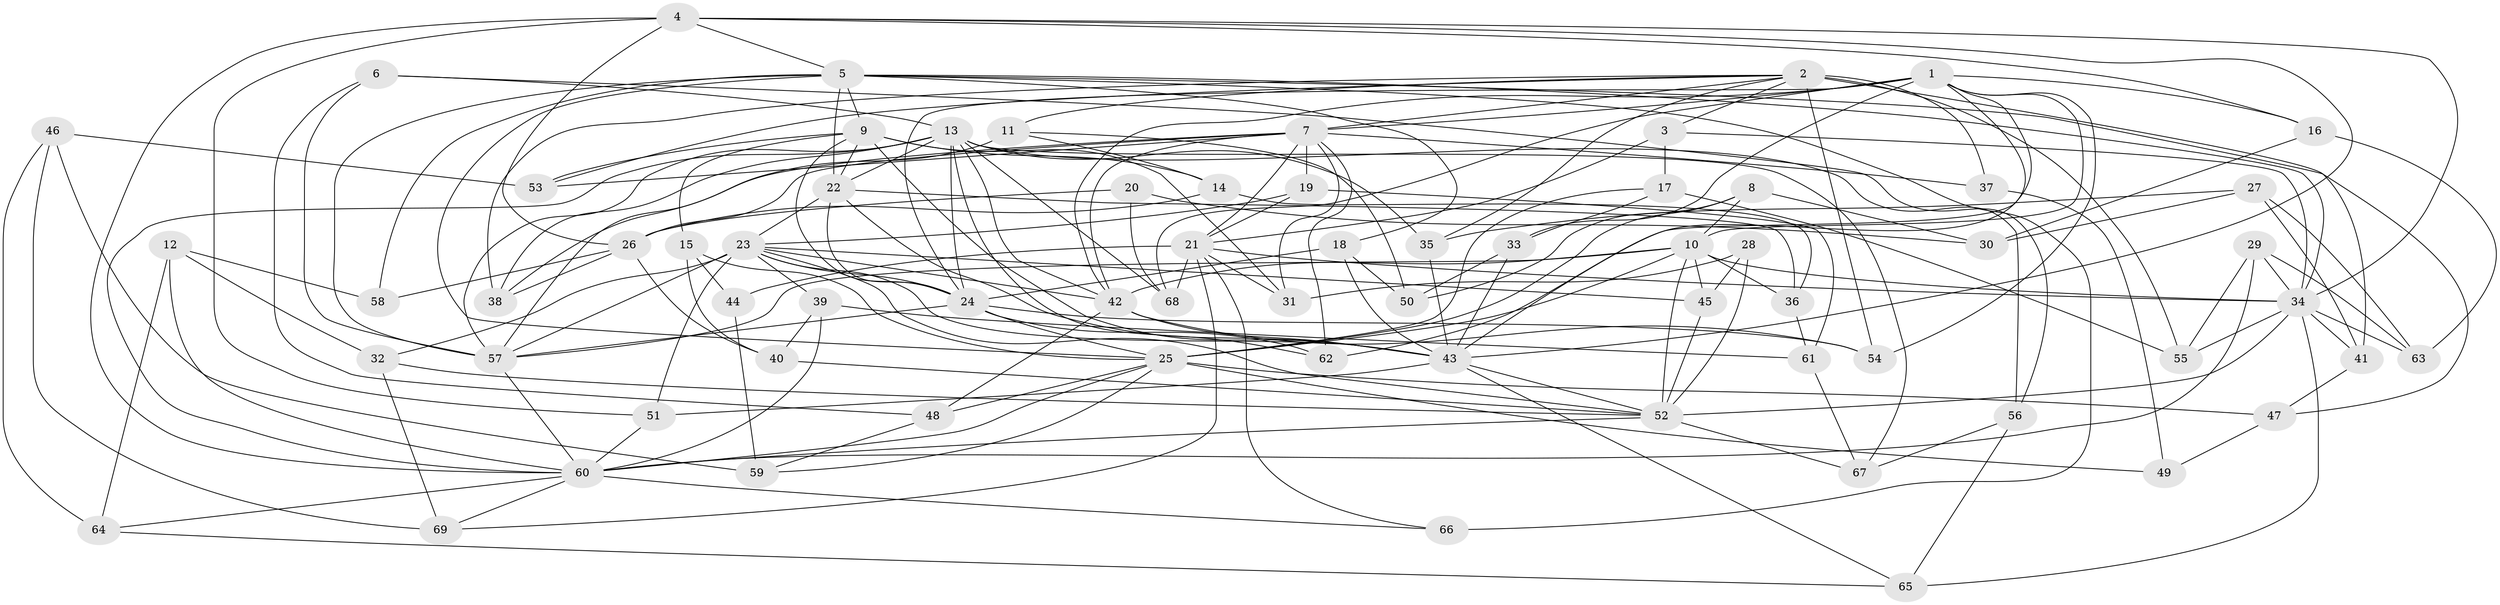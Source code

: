 // original degree distribution, {4: 1.0}
// Generated by graph-tools (version 1.1) at 2025/38/03/09/25 02:38:19]
// undirected, 69 vertices, 191 edges
graph export_dot {
graph [start="1"]
  node [color=gray90,style=filled];
  1;
  2;
  3;
  4;
  5;
  6;
  7;
  8;
  9;
  10;
  11;
  12;
  13;
  14;
  15;
  16;
  17;
  18;
  19;
  20;
  21;
  22;
  23;
  24;
  25;
  26;
  27;
  28;
  29;
  30;
  31;
  32;
  33;
  34;
  35;
  36;
  37;
  38;
  39;
  40;
  41;
  42;
  43;
  44;
  45;
  46;
  47;
  48;
  49;
  50;
  51;
  52;
  53;
  54;
  55;
  56;
  57;
  58;
  59;
  60;
  61;
  62;
  63;
  64;
  65;
  66;
  67;
  68;
  69;
  1 -- 7 [weight=1.0];
  1 -- 10 [weight=1.0];
  1 -- 16 [weight=1.0];
  1 -- 24 [weight=1.0];
  1 -- 33 [weight=1.0];
  1 -- 42 [weight=1.0];
  1 -- 43 [weight=1.0];
  1 -- 54 [weight=1.0];
  1 -- 62 [weight=1.0];
  1 -- 68 [weight=1.0];
  2 -- 3 [weight=1.0];
  2 -- 7 [weight=1.0];
  2 -- 11 [weight=1.0];
  2 -- 35 [weight=1.0];
  2 -- 37 [weight=2.0];
  2 -- 38 [weight=1.0];
  2 -- 41 [weight=2.0];
  2 -- 53 [weight=1.0];
  2 -- 54 [weight=1.0];
  2 -- 55 [weight=1.0];
  3 -- 17 [weight=1.0];
  3 -- 21 [weight=1.0];
  3 -- 34 [weight=1.0];
  4 -- 5 [weight=1.0];
  4 -- 16 [weight=1.0];
  4 -- 26 [weight=2.0];
  4 -- 34 [weight=1.0];
  4 -- 43 [weight=1.0];
  4 -- 51 [weight=1.0];
  4 -- 60 [weight=1.0];
  5 -- 9 [weight=1.0];
  5 -- 18 [weight=1.0];
  5 -- 22 [weight=2.0];
  5 -- 25 [weight=1.0];
  5 -- 34 [weight=1.0];
  5 -- 47 [weight=1.0];
  5 -- 57 [weight=1.0];
  5 -- 58 [weight=1.0];
  5 -- 66 [weight=2.0];
  6 -- 13 [weight=1.0];
  6 -- 48 [weight=1.0];
  6 -- 56 [weight=1.0];
  6 -- 57 [weight=1.0];
  7 -- 19 [weight=2.0];
  7 -- 21 [weight=1.0];
  7 -- 26 [weight=1.0];
  7 -- 31 [weight=1.0];
  7 -- 37 [weight=1.0];
  7 -- 38 [weight=1.0];
  7 -- 42 [weight=1.0];
  7 -- 53 [weight=1.0];
  7 -- 62 [weight=1.0];
  8 -- 10 [weight=1.0];
  8 -- 25 [weight=1.0];
  8 -- 30 [weight=1.0];
  8 -- 50 [weight=1.0];
  9 -- 14 [weight=1.0];
  9 -- 15 [weight=1.0];
  9 -- 22 [weight=1.0];
  9 -- 24 [weight=1.0];
  9 -- 31 [weight=1.0];
  9 -- 43 [weight=1.0];
  9 -- 53 [weight=1.0];
  10 -- 25 [weight=1.0];
  10 -- 34 [weight=1.0];
  10 -- 36 [weight=1.0];
  10 -- 42 [weight=1.0];
  10 -- 45 [weight=1.0];
  10 -- 52 [weight=2.0];
  10 -- 57 [weight=1.0];
  11 -- 14 [weight=1.0];
  11 -- 50 [weight=1.0];
  11 -- 57 [weight=1.0];
  12 -- 32 [weight=1.0];
  12 -- 58 [weight=1.0];
  12 -- 60 [weight=1.0];
  12 -- 64 [weight=1.0];
  13 -- 22 [weight=1.0];
  13 -- 24 [weight=1.0];
  13 -- 35 [weight=1.0];
  13 -- 38 [weight=1.0];
  13 -- 42 [weight=1.0];
  13 -- 56 [weight=1.0];
  13 -- 57 [weight=1.0];
  13 -- 60 [weight=1.0];
  13 -- 62 [weight=1.0];
  13 -- 67 [weight=1.0];
  13 -- 68 [weight=1.0];
  14 -- 26 [weight=1.0];
  14 -- 36 [weight=1.0];
  15 -- 25 [weight=1.0];
  15 -- 40 [weight=1.0];
  15 -- 44 [weight=1.0];
  16 -- 30 [weight=1.0];
  16 -- 63 [weight=1.0];
  17 -- 25 [weight=1.0];
  17 -- 33 [weight=1.0];
  17 -- 55 [weight=1.0];
  18 -- 24 [weight=1.0];
  18 -- 43 [weight=1.0];
  18 -- 50 [weight=1.0];
  19 -- 21 [weight=1.0];
  19 -- 23 [weight=2.0];
  19 -- 61 [weight=1.0];
  20 -- 26 [weight=2.0];
  20 -- 30 [weight=1.0];
  20 -- 68 [weight=1.0];
  21 -- 31 [weight=1.0];
  21 -- 34 [weight=1.0];
  21 -- 44 [weight=2.0];
  21 -- 66 [weight=1.0];
  21 -- 68 [weight=1.0];
  21 -- 69 [weight=1.0];
  22 -- 23 [weight=1.0];
  22 -- 24 [weight=1.0];
  22 -- 36 [weight=1.0];
  22 -- 43 [weight=1.0];
  23 -- 24 [weight=1.0];
  23 -- 32 [weight=1.0];
  23 -- 39 [weight=1.0];
  23 -- 42 [weight=1.0];
  23 -- 43 [weight=1.0];
  23 -- 45 [weight=1.0];
  23 -- 51 [weight=1.0];
  23 -- 52 [weight=1.0];
  23 -- 57 [weight=1.0];
  24 -- 25 [weight=1.0];
  24 -- 54 [weight=1.0];
  24 -- 57 [weight=1.0];
  24 -- 62 [weight=1.0];
  25 -- 47 [weight=1.0];
  25 -- 48 [weight=1.0];
  25 -- 49 [weight=2.0];
  25 -- 59 [weight=1.0];
  25 -- 60 [weight=1.0];
  26 -- 38 [weight=1.0];
  26 -- 40 [weight=1.0];
  26 -- 58 [weight=2.0];
  27 -- 30 [weight=1.0];
  27 -- 35 [weight=1.0];
  27 -- 41 [weight=1.0];
  27 -- 63 [weight=1.0];
  28 -- 31 [weight=1.0];
  28 -- 45 [weight=1.0];
  28 -- 52 [weight=2.0];
  29 -- 34 [weight=1.0];
  29 -- 55 [weight=1.0];
  29 -- 60 [weight=1.0];
  29 -- 63 [weight=1.0];
  32 -- 52 [weight=1.0];
  32 -- 69 [weight=1.0];
  33 -- 43 [weight=1.0];
  33 -- 50 [weight=1.0];
  34 -- 41 [weight=2.0];
  34 -- 52 [weight=1.0];
  34 -- 55 [weight=1.0];
  34 -- 63 [weight=1.0];
  34 -- 65 [weight=1.0];
  35 -- 43 [weight=1.0];
  36 -- 61 [weight=1.0];
  37 -- 49 [weight=1.0];
  39 -- 40 [weight=1.0];
  39 -- 60 [weight=1.0];
  39 -- 61 [weight=1.0];
  40 -- 52 [weight=1.0];
  41 -- 47 [weight=1.0];
  42 -- 43 [weight=1.0];
  42 -- 48 [weight=1.0];
  42 -- 54 [weight=1.0];
  43 -- 51 [weight=1.0];
  43 -- 52 [weight=1.0];
  43 -- 65 [weight=1.0];
  44 -- 59 [weight=1.0];
  45 -- 52 [weight=1.0];
  46 -- 53 [weight=1.0];
  46 -- 59 [weight=1.0];
  46 -- 64 [weight=1.0];
  46 -- 69 [weight=1.0];
  47 -- 49 [weight=1.0];
  48 -- 59 [weight=1.0];
  51 -- 60 [weight=1.0];
  52 -- 60 [weight=1.0];
  52 -- 67 [weight=1.0];
  56 -- 65 [weight=1.0];
  56 -- 67 [weight=1.0];
  57 -- 60 [weight=1.0];
  60 -- 64 [weight=1.0];
  60 -- 66 [weight=1.0];
  60 -- 69 [weight=1.0];
  61 -- 67 [weight=1.0];
  64 -- 65 [weight=1.0];
}
